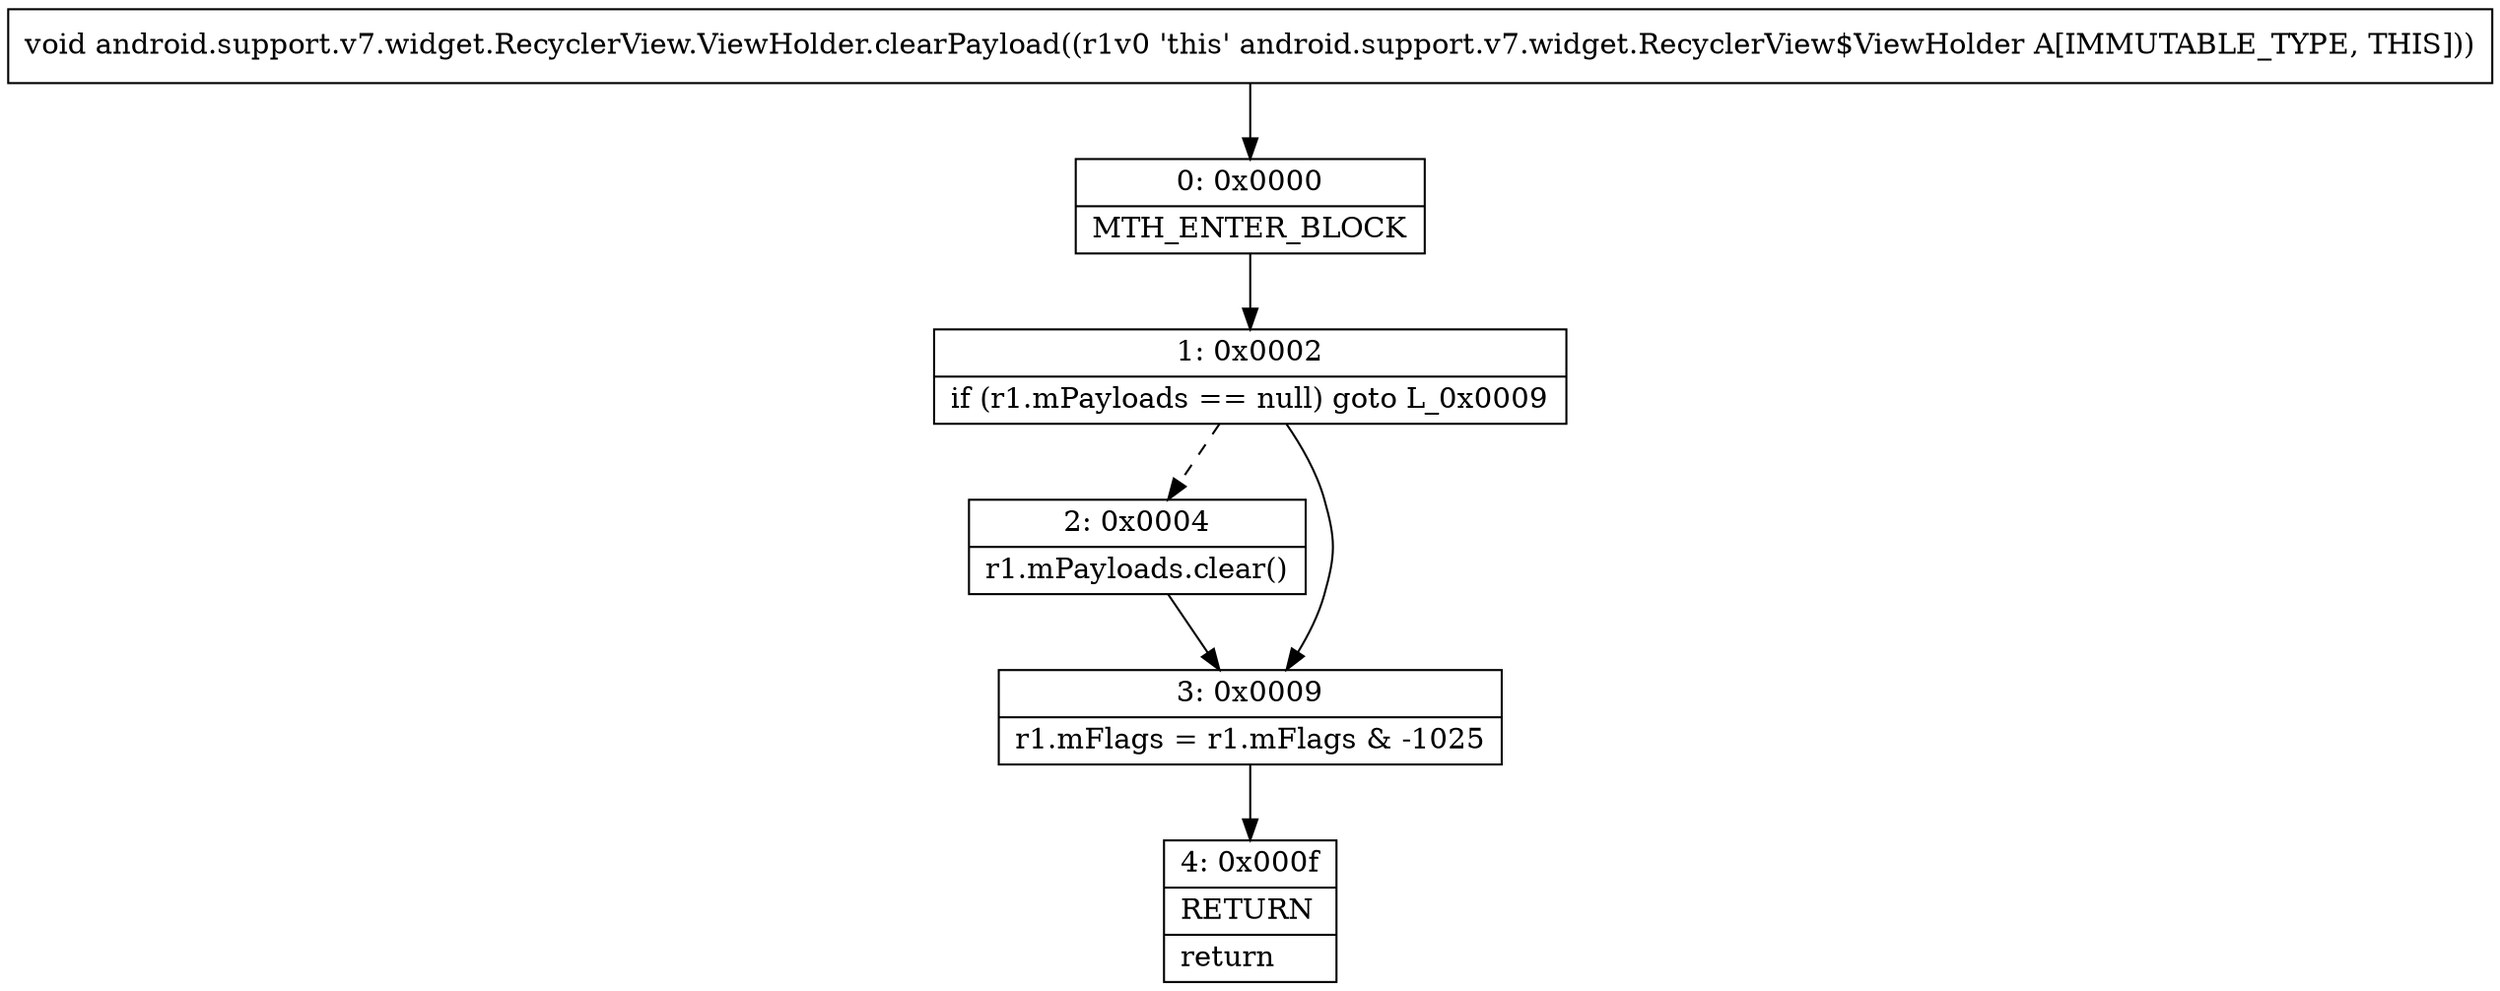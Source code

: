 digraph "CFG forandroid.support.v7.widget.RecyclerView.ViewHolder.clearPayload()V" {
Node_0 [shape=record,label="{0\:\ 0x0000|MTH_ENTER_BLOCK\l}"];
Node_1 [shape=record,label="{1\:\ 0x0002|if (r1.mPayloads == null) goto L_0x0009\l}"];
Node_2 [shape=record,label="{2\:\ 0x0004|r1.mPayloads.clear()\l}"];
Node_3 [shape=record,label="{3\:\ 0x0009|r1.mFlags = r1.mFlags & \-1025\l}"];
Node_4 [shape=record,label="{4\:\ 0x000f|RETURN\l|return\l}"];
MethodNode[shape=record,label="{void android.support.v7.widget.RecyclerView.ViewHolder.clearPayload((r1v0 'this' android.support.v7.widget.RecyclerView$ViewHolder A[IMMUTABLE_TYPE, THIS])) }"];
MethodNode -> Node_0;
Node_0 -> Node_1;
Node_1 -> Node_2[style=dashed];
Node_1 -> Node_3;
Node_2 -> Node_3;
Node_3 -> Node_4;
}

